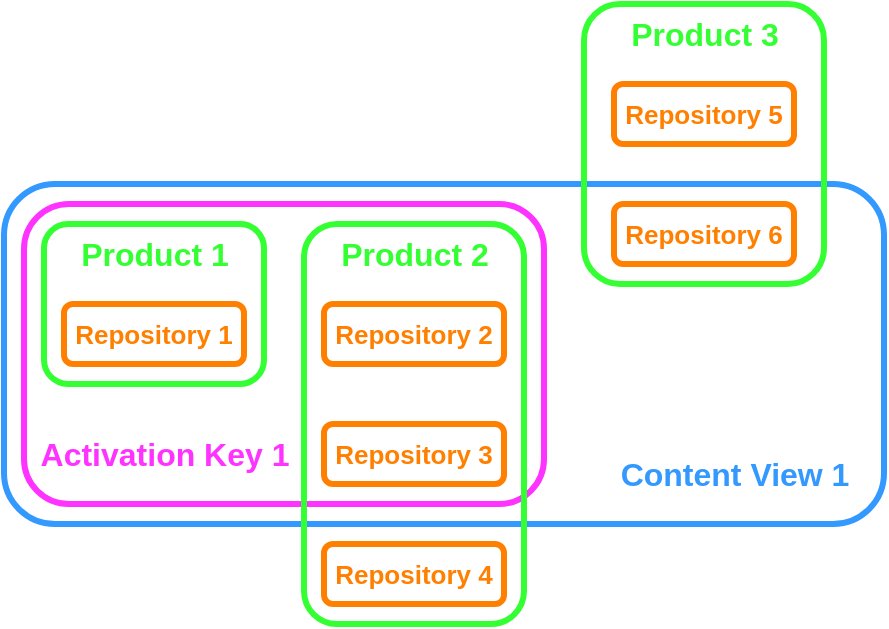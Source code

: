 <mxfile version="24.0.2" type="device">
  <diagram name="activation_keys" id="r8-YvSdNa-xQsYWrDdRm">
    <mxGraphModel dx="1388" dy="795" grid="1" gridSize="10" guides="1" tooltips="1" connect="1" arrows="1" fold="1" page="1" pageScale="1" pageWidth="1600" pageHeight="900" math="0" shadow="0">
      <root>
        <mxCell id="0" />
        <mxCell id="1" parent="0" />
        <mxCell id="WnV6bx8n8tee-pB7jT7z-3" value="" style="rounded=1;whiteSpace=wrap;html=1;strokeColor=#3399FF;strokeWidth=3;fillColor=none;" vertex="1" parent="1">
          <mxGeometry x="300" y="180" width="440" height="170" as="geometry" />
        </mxCell>
        <mxCell id="WnV6bx8n8tee-pB7jT7z-19" value="" style="rounded=1;whiteSpace=wrap;html=1;fontColor=#FF33FF;strokeColor=#FF33FF;strokeWidth=3;fillColor=none;" vertex="1" parent="1">
          <mxGeometry x="310" y="190" width="260" height="150" as="geometry" />
        </mxCell>
        <mxCell id="WnV6bx8n8tee-pB7jT7z-4" value="Content View 1" style="text;html=1;align=center;verticalAlign=middle;resizable=0;points=[];autosize=1;strokeColor=none;fillColor=none;fontColor=#3399FF;fontSize=16;fontStyle=1" vertex="1" parent="1">
          <mxGeometry x="600" y="310" width="130" height="30" as="geometry" />
        </mxCell>
        <mxCell id="WnV6bx8n8tee-pB7jT7z-5" value="" style="rounded=1;whiteSpace=wrap;html=1;fontColor=#33FF33;strokeWidth=3;strokeColor=#33FF33;fillColor=none;" vertex="1" parent="1">
          <mxGeometry x="320" y="200" width="110" height="80" as="geometry" />
        </mxCell>
        <mxCell id="WnV6bx8n8tee-pB7jT7z-6" value="" style="rounded=1;whiteSpace=wrap;html=1;fontColor=#33FF33;strokeWidth=3;strokeColor=#33FF33;fillColor=none;" vertex="1" parent="1">
          <mxGeometry x="450" y="200" width="110" height="200" as="geometry" />
        </mxCell>
        <mxCell id="WnV6bx8n8tee-pB7jT7z-7" value="" style="rounded=1;whiteSpace=wrap;html=1;fontColor=#33FF33;strokeColor=#33FF33;strokeWidth=3;fillColor=none;" vertex="1" parent="1">
          <mxGeometry x="590" y="90" width="120" height="140" as="geometry" />
        </mxCell>
        <mxCell id="WnV6bx8n8tee-pB7jT7z-8" value="Product 1" style="text;html=1;align=center;verticalAlign=middle;resizable=0;points=[];autosize=1;strokeColor=none;fillColor=none;fontColor=#33FF33;fontSize=16;fontStyle=1" vertex="1" parent="1">
          <mxGeometry x="330" y="200" width="90" height="30" as="geometry" />
        </mxCell>
        <mxCell id="WnV6bx8n8tee-pB7jT7z-9" value="Product 2" style="text;html=1;align=center;verticalAlign=middle;resizable=0;points=[];autosize=1;strokeColor=none;fillColor=none;fontColor=#33FF33;fontSize=16;fontStyle=1" vertex="1" parent="1">
          <mxGeometry x="460" y="200" width="90" height="30" as="geometry" />
        </mxCell>
        <mxCell id="WnV6bx8n8tee-pB7jT7z-10" value="&lt;div style=&quot;font-size: 16px;&quot;&gt;Product 3&lt;/div&gt;" style="text;html=1;align=center;verticalAlign=middle;resizable=0;points=[];autosize=1;strokeColor=none;fillColor=none;fontColor=#33FF33;fontSize=16;fontStyle=1" vertex="1" parent="1">
          <mxGeometry x="605" y="90" width="90" height="30" as="geometry" />
        </mxCell>
        <mxCell id="WnV6bx8n8tee-pB7jT7z-11" value="Repository 1" style="rounded=1;whiteSpace=wrap;html=1;fontColor=#FF8000;strokeWidth=3;strokeColor=#FF8000;fillColor=none;fontSize=13;fontStyle=1" vertex="1" parent="1">
          <mxGeometry x="330" y="240" width="90" height="30" as="geometry" />
        </mxCell>
        <mxCell id="WnV6bx8n8tee-pB7jT7z-14" value="Repository 3" style="rounded=1;whiteSpace=wrap;html=1;fontColor=#FF8000;strokeWidth=3;strokeColor=#FF8000;fillColor=none;fontSize=13;fontStyle=1" vertex="1" parent="1">
          <mxGeometry x="460" y="300" width="90" height="30" as="geometry" />
        </mxCell>
        <mxCell id="WnV6bx8n8tee-pB7jT7z-15" value="Repository 4" style="rounded=1;whiteSpace=wrap;html=1;fontColor=#FF8000;strokeWidth=3;strokeColor=#FF8000;fillColor=none;fontSize=13;fontStyle=1" vertex="1" parent="1">
          <mxGeometry x="460" y="360" width="90" height="30" as="geometry" />
        </mxCell>
        <mxCell id="WnV6bx8n8tee-pB7jT7z-25" value="Repository 2" style="rounded=1;whiteSpace=wrap;html=1;fontColor=#FF8000;strokeWidth=3;strokeColor=#FF8000;fillColor=none;fontSize=13;fontStyle=1" vertex="1" parent="1">
          <mxGeometry x="460" y="240" width="90" height="30" as="geometry" />
        </mxCell>
        <mxCell id="WnV6bx8n8tee-pB7jT7z-26" value="Repository 6" style="rounded=1;whiteSpace=wrap;html=1;fontColor=#FF8000;strokeWidth=3;strokeColor=#FF8000;fillColor=none;fontSize=13;fontStyle=1" vertex="1" parent="1">
          <mxGeometry x="605" y="190" width="90" height="30" as="geometry" />
        </mxCell>
        <mxCell id="WnV6bx8n8tee-pB7jT7z-27" value="Repository 5" style="rounded=1;whiteSpace=wrap;html=1;fontColor=#FF8000;strokeWidth=3;strokeColor=#FF8000;fillColor=none;fontSize=13;fontStyle=1" vertex="1" parent="1">
          <mxGeometry x="605" y="130" width="90" height="30" as="geometry" />
        </mxCell>
        <mxCell id="WnV6bx8n8tee-pB7jT7z-32" value="Activation Key 1" style="text;html=1;align=center;verticalAlign=middle;resizable=0;points=[];autosize=1;strokeColor=none;fillColor=none;fontColor=#FF33FF;fontSize=16;fontStyle=1" vertex="1" parent="1">
          <mxGeometry x="310" y="300" width="140" height="30" as="geometry" />
        </mxCell>
      </root>
    </mxGraphModel>
  </diagram>
</mxfile>
